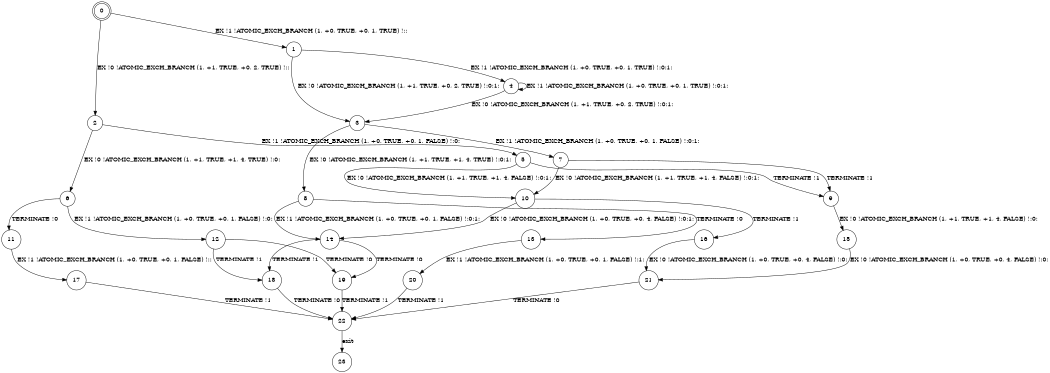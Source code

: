 digraph BCG {
size = "7, 10.5";
center = TRUE;
node [shape = circle];
0 [peripheries = 2];
0 -> 1 [label = "EX !1 !ATOMIC_EXCH_BRANCH (1, +0, TRUE, +0, 1, TRUE) !::"];
0 -> 2 [label = "EX !0 !ATOMIC_EXCH_BRANCH (1, +1, TRUE, +0, 2, TRUE) !::"];
1 -> 3 [label = "EX !0 !ATOMIC_EXCH_BRANCH (1, +1, TRUE, +0, 2, TRUE) !:0:1:"];
1 -> 4 [label = "EX !1 !ATOMIC_EXCH_BRANCH (1, +0, TRUE, +0, 1, TRUE) !:0:1:"];
2 -> 5 [label = "EX !1 !ATOMIC_EXCH_BRANCH (1, +0, TRUE, +0, 1, FALSE) !:0:"];
2 -> 6 [label = "EX !0 !ATOMIC_EXCH_BRANCH (1, +1, TRUE, +1, 4, TRUE) !:0:"];
3 -> 7 [label = "EX !1 !ATOMIC_EXCH_BRANCH (1, +0, TRUE, +0, 1, FALSE) !:0:1:"];
3 -> 8 [label = "EX !0 !ATOMIC_EXCH_BRANCH (1, +1, TRUE, +1, 4, TRUE) !:0:1:"];
4 -> 3 [label = "EX !0 !ATOMIC_EXCH_BRANCH (1, +1, TRUE, +0, 2, TRUE) !:0:1:"];
4 -> 4 [label = "EX !1 !ATOMIC_EXCH_BRANCH (1, +0, TRUE, +0, 1, TRUE) !:0:1:"];
5 -> 9 [label = "TERMINATE !1"];
5 -> 10 [label = "EX !0 !ATOMIC_EXCH_BRANCH (1, +1, TRUE, +1, 4, FALSE) !:0:1:"];
6 -> 11 [label = "TERMINATE !0"];
6 -> 12 [label = "EX !1 !ATOMIC_EXCH_BRANCH (1, +0, TRUE, +0, 1, FALSE) !:0:"];
7 -> 9 [label = "TERMINATE !1"];
7 -> 10 [label = "EX !0 !ATOMIC_EXCH_BRANCH (1, +1, TRUE, +1, 4, FALSE) !:0:1:"];
8 -> 13 [label = "TERMINATE !0"];
8 -> 14 [label = "EX !1 !ATOMIC_EXCH_BRANCH (1, +0, TRUE, +0, 1, FALSE) !:0:1:"];
9 -> 15 [label = "EX !0 !ATOMIC_EXCH_BRANCH (1, +1, TRUE, +1, 4, FALSE) !:0:"];
10 -> 16 [label = "TERMINATE !1"];
10 -> 14 [label = "EX !0 !ATOMIC_EXCH_BRANCH (1, +0, TRUE, +0, 4, FALSE) !:0:1:"];
11 -> 17 [label = "EX !1 !ATOMIC_EXCH_BRANCH (1, +0, TRUE, +0, 1, FALSE) !::"];
12 -> 18 [label = "TERMINATE !1"];
12 -> 19 [label = "TERMINATE !0"];
13 -> 20 [label = "EX !1 !ATOMIC_EXCH_BRANCH (1, +0, TRUE, +0, 1, FALSE) !:1:"];
14 -> 18 [label = "TERMINATE !1"];
14 -> 19 [label = "TERMINATE !0"];
15 -> 21 [label = "EX !0 !ATOMIC_EXCH_BRANCH (1, +0, TRUE, +0, 4, FALSE) !:0:"];
16 -> 21 [label = "EX !0 !ATOMIC_EXCH_BRANCH (1, +0, TRUE, +0, 4, FALSE) !:0:"];
17 -> 22 [label = "TERMINATE !1"];
18 -> 22 [label = "TERMINATE !0"];
19 -> 22 [label = "TERMINATE !1"];
20 -> 22 [label = "TERMINATE !1"];
21 -> 22 [label = "TERMINATE !0"];
22 -> 23 [label = "exit"];
}
